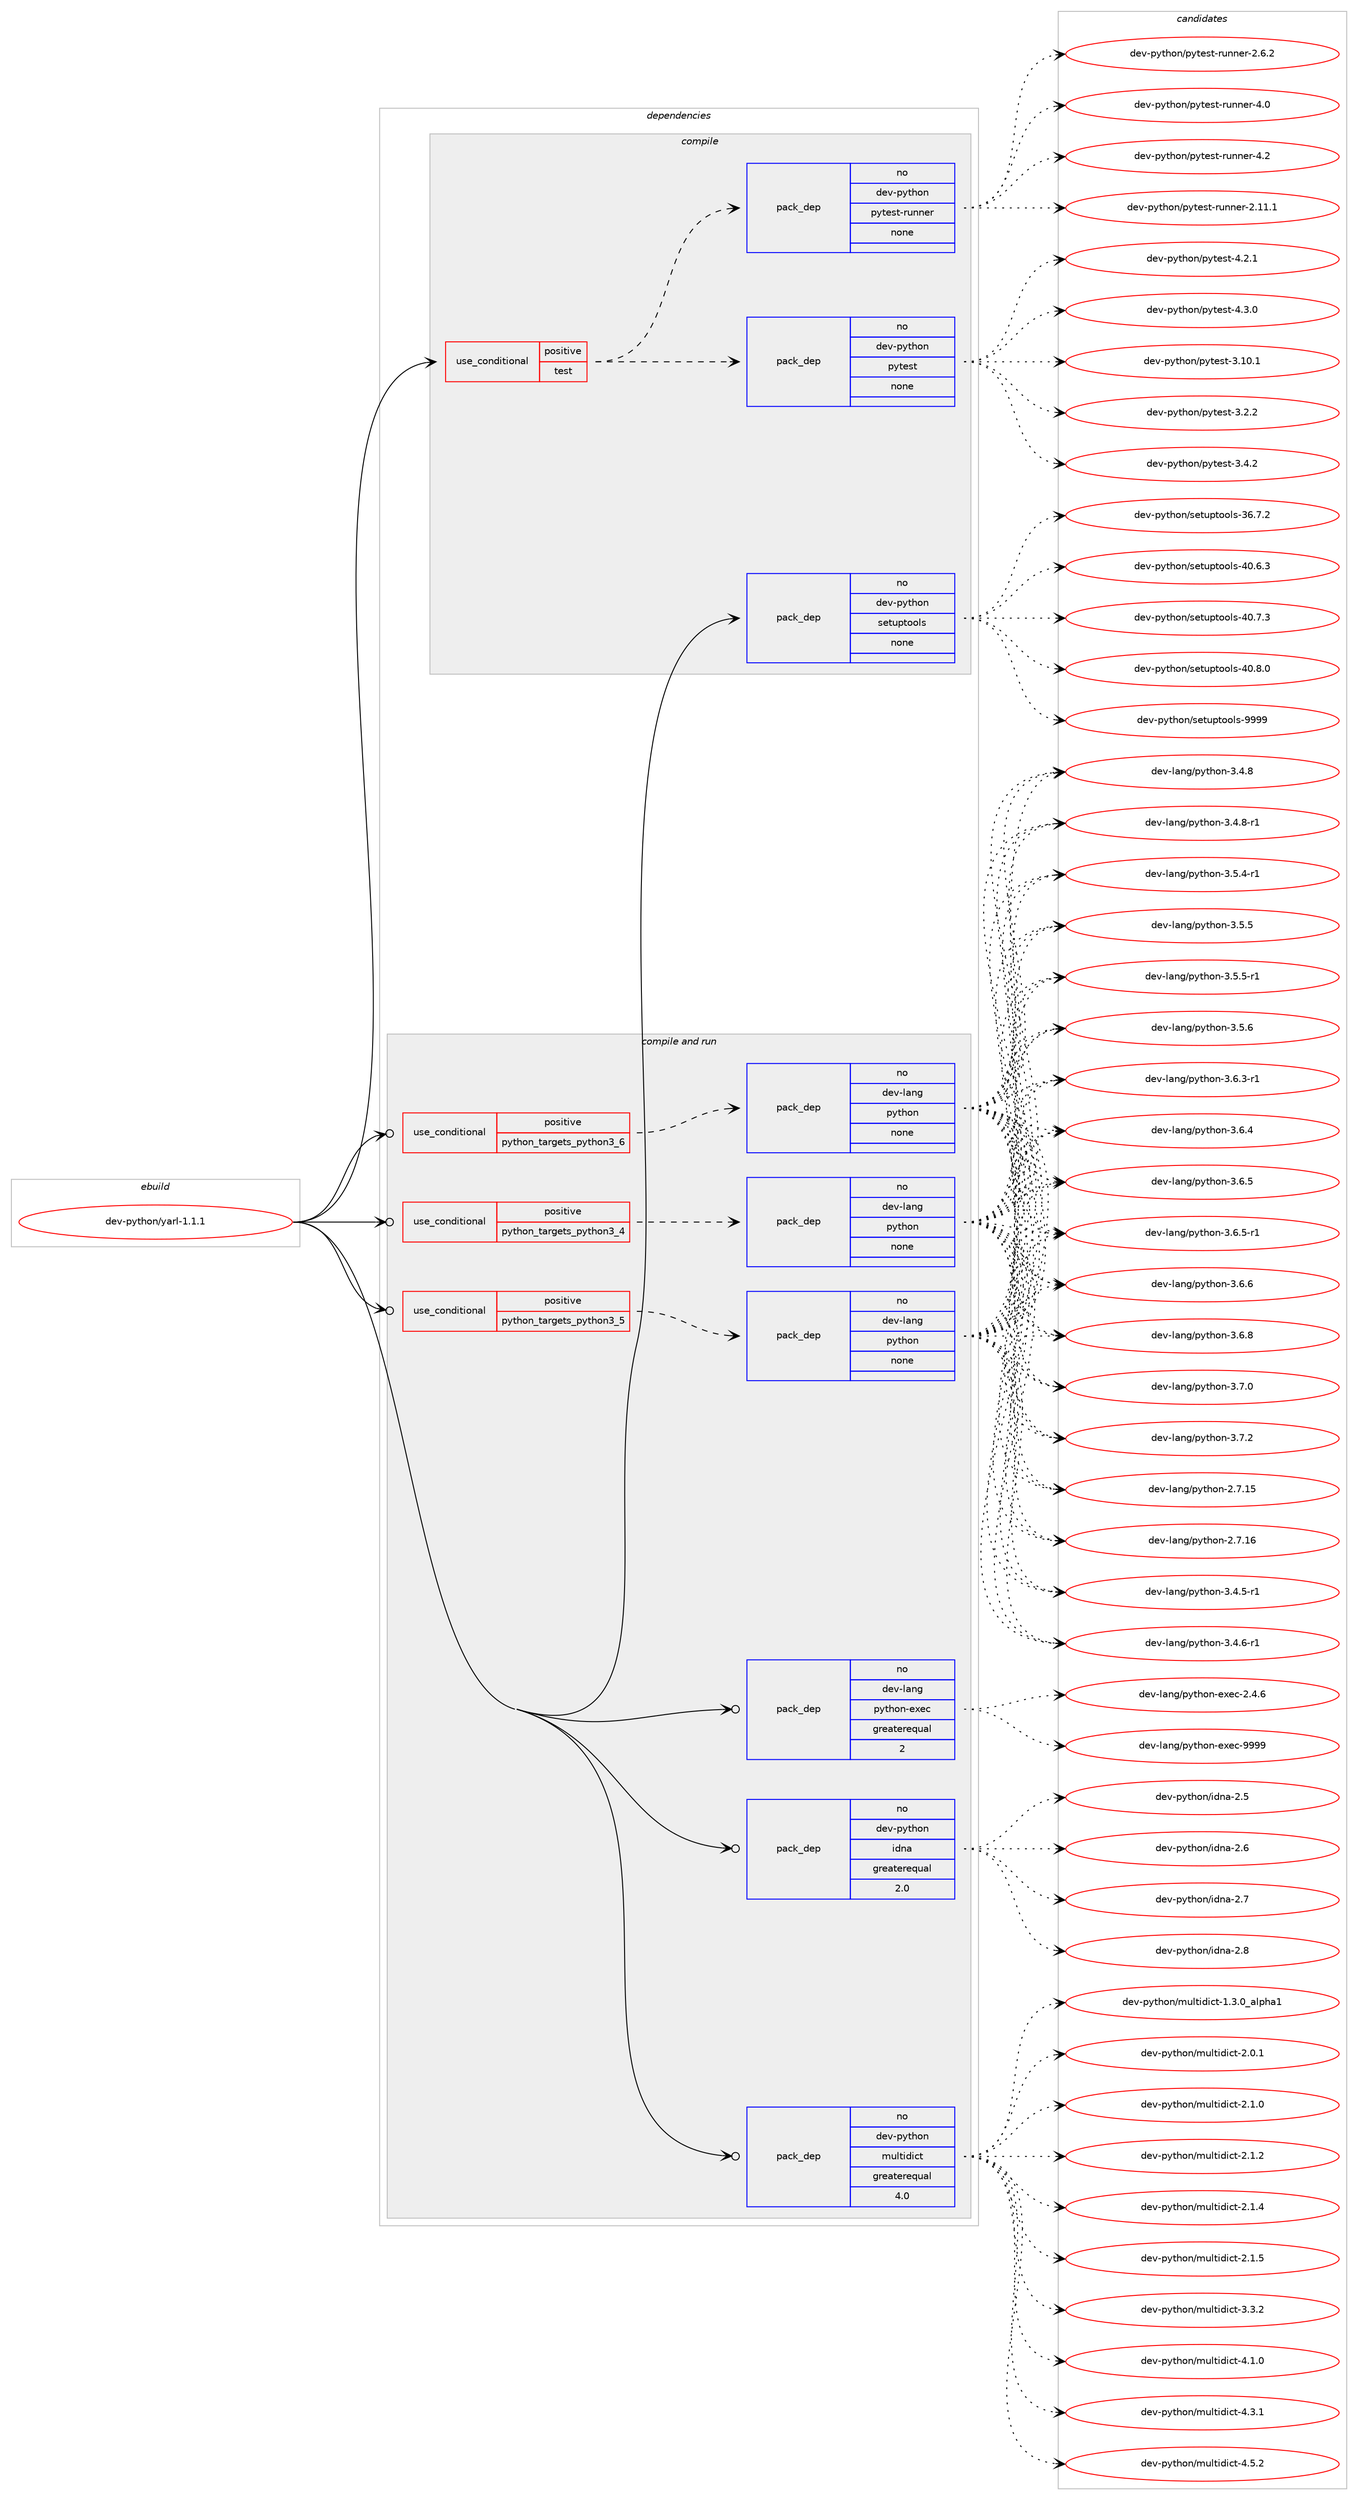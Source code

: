 digraph prolog {

# *************
# Graph options
# *************

newrank=true;
concentrate=true;
compound=true;
graph [rankdir=LR,fontname=Helvetica,fontsize=10,ranksep=1.5];#, ranksep=2.5, nodesep=0.2];
edge  [arrowhead=vee];
node  [fontname=Helvetica,fontsize=10];

# **********
# The ebuild
# **********

subgraph cluster_leftcol {
color=gray;
rank=same;
label=<<i>ebuild</i>>;
id [label="dev-python/yarl-1.1.1", color=red, width=4, href="../dev-python/yarl-1.1.1.svg"];
}

# ****************
# The dependencies
# ****************

subgraph cluster_midcol {
color=gray;
label=<<i>dependencies</i>>;
subgraph cluster_compile {
fillcolor="#eeeeee";
style=filled;
label=<<i>compile</i>>;
subgraph cond387190 {
dependency1448977 [label=<<TABLE BORDER="0" CELLBORDER="1" CELLSPACING="0" CELLPADDING="4"><TR><TD ROWSPAN="3" CELLPADDING="10">use_conditional</TD></TR><TR><TD>positive</TD></TR><TR><TD>test</TD></TR></TABLE>>, shape=none, color=red];
subgraph pack1038416 {
dependency1448978 [label=<<TABLE BORDER="0" CELLBORDER="1" CELLSPACING="0" CELLPADDING="4" WIDTH="220"><TR><TD ROWSPAN="6" CELLPADDING="30">pack_dep</TD></TR><TR><TD WIDTH="110">no</TD></TR><TR><TD>dev-python</TD></TR><TR><TD>pytest</TD></TR><TR><TD>none</TD></TR><TR><TD></TD></TR></TABLE>>, shape=none, color=blue];
}
dependency1448977:e -> dependency1448978:w [weight=20,style="dashed",arrowhead="vee"];
subgraph pack1038417 {
dependency1448979 [label=<<TABLE BORDER="0" CELLBORDER="1" CELLSPACING="0" CELLPADDING="4" WIDTH="220"><TR><TD ROWSPAN="6" CELLPADDING="30">pack_dep</TD></TR><TR><TD WIDTH="110">no</TD></TR><TR><TD>dev-python</TD></TR><TR><TD>pytest-runner</TD></TR><TR><TD>none</TD></TR><TR><TD></TD></TR></TABLE>>, shape=none, color=blue];
}
dependency1448977:e -> dependency1448979:w [weight=20,style="dashed",arrowhead="vee"];
}
id:e -> dependency1448977:w [weight=20,style="solid",arrowhead="vee"];
subgraph pack1038418 {
dependency1448980 [label=<<TABLE BORDER="0" CELLBORDER="1" CELLSPACING="0" CELLPADDING="4" WIDTH="220"><TR><TD ROWSPAN="6" CELLPADDING="30">pack_dep</TD></TR><TR><TD WIDTH="110">no</TD></TR><TR><TD>dev-python</TD></TR><TR><TD>setuptools</TD></TR><TR><TD>none</TD></TR><TR><TD></TD></TR></TABLE>>, shape=none, color=blue];
}
id:e -> dependency1448980:w [weight=20,style="solid",arrowhead="vee"];
}
subgraph cluster_compileandrun {
fillcolor="#eeeeee";
style=filled;
label=<<i>compile and run</i>>;
subgraph cond387191 {
dependency1448981 [label=<<TABLE BORDER="0" CELLBORDER="1" CELLSPACING="0" CELLPADDING="4"><TR><TD ROWSPAN="3" CELLPADDING="10">use_conditional</TD></TR><TR><TD>positive</TD></TR><TR><TD>python_targets_python3_4</TD></TR></TABLE>>, shape=none, color=red];
subgraph pack1038419 {
dependency1448982 [label=<<TABLE BORDER="0" CELLBORDER="1" CELLSPACING="0" CELLPADDING="4" WIDTH="220"><TR><TD ROWSPAN="6" CELLPADDING="30">pack_dep</TD></TR><TR><TD WIDTH="110">no</TD></TR><TR><TD>dev-lang</TD></TR><TR><TD>python</TD></TR><TR><TD>none</TD></TR><TR><TD></TD></TR></TABLE>>, shape=none, color=blue];
}
dependency1448981:e -> dependency1448982:w [weight=20,style="dashed",arrowhead="vee"];
}
id:e -> dependency1448981:w [weight=20,style="solid",arrowhead="odotvee"];
subgraph cond387192 {
dependency1448983 [label=<<TABLE BORDER="0" CELLBORDER="1" CELLSPACING="0" CELLPADDING="4"><TR><TD ROWSPAN="3" CELLPADDING="10">use_conditional</TD></TR><TR><TD>positive</TD></TR><TR><TD>python_targets_python3_5</TD></TR></TABLE>>, shape=none, color=red];
subgraph pack1038420 {
dependency1448984 [label=<<TABLE BORDER="0" CELLBORDER="1" CELLSPACING="0" CELLPADDING="4" WIDTH="220"><TR><TD ROWSPAN="6" CELLPADDING="30">pack_dep</TD></TR><TR><TD WIDTH="110">no</TD></TR><TR><TD>dev-lang</TD></TR><TR><TD>python</TD></TR><TR><TD>none</TD></TR><TR><TD></TD></TR></TABLE>>, shape=none, color=blue];
}
dependency1448983:e -> dependency1448984:w [weight=20,style="dashed",arrowhead="vee"];
}
id:e -> dependency1448983:w [weight=20,style="solid",arrowhead="odotvee"];
subgraph cond387193 {
dependency1448985 [label=<<TABLE BORDER="0" CELLBORDER="1" CELLSPACING="0" CELLPADDING="4"><TR><TD ROWSPAN="3" CELLPADDING="10">use_conditional</TD></TR><TR><TD>positive</TD></TR><TR><TD>python_targets_python3_6</TD></TR></TABLE>>, shape=none, color=red];
subgraph pack1038421 {
dependency1448986 [label=<<TABLE BORDER="0" CELLBORDER="1" CELLSPACING="0" CELLPADDING="4" WIDTH="220"><TR><TD ROWSPAN="6" CELLPADDING="30">pack_dep</TD></TR><TR><TD WIDTH="110">no</TD></TR><TR><TD>dev-lang</TD></TR><TR><TD>python</TD></TR><TR><TD>none</TD></TR><TR><TD></TD></TR></TABLE>>, shape=none, color=blue];
}
dependency1448985:e -> dependency1448986:w [weight=20,style="dashed",arrowhead="vee"];
}
id:e -> dependency1448985:w [weight=20,style="solid",arrowhead="odotvee"];
subgraph pack1038422 {
dependency1448987 [label=<<TABLE BORDER="0" CELLBORDER="1" CELLSPACING="0" CELLPADDING="4" WIDTH="220"><TR><TD ROWSPAN="6" CELLPADDING="30">pack_dep</TD></TR><TR><TD WIDTH="110">no</TD></TR><TR><TD>dev-lang</TD></TR><TR><TD>python-exec</TD></TR><TR><TD>greaterequal</TD></TR><TR><TD>2</TD></TR></TABLE>>, shape=none, color=blue];
}
id:e -> dependency1448987:w [weight=20,style="solid",arrowhead="odotvee"];
subgraph pack1038423 {
dependency1448988 [label=<<TABLE BORDER="0" CELLBORDER="1" CELLSPACING="0" CELLPADDING="4" WIDTH="220"><TR><TD ROWSPAN="6" CELLPADDING="30">pack_dep</TD></TR><TR><TD WIDTH="110">no</TD></TR><TR><TD>dev-python</TD></TR><TR><TD>idna</TD></TR><TR><TD>greaterequal</TD></TR><TR><TD>2.0</TD></TR></TABLE>>, shape=none, color=blue];
}
id:e -> dependency1448988:w [weight=20,style="solid",arrowhead="odotvee"];
subgraph pack1038424 {
dependency1448989 [label=<<TABLE BORDER="0" CELLBORDER="1" CELLSPACING="0" CELLPADDING="4" WIDTH="220"><TR><TD ROWSPAN="6" CELLPADDING="30">pack_dep</TD></TR><TR><TD WIDTH="110">no</TD></TR><TR><TD>dev-python</TD></TR><TR><TD>multidict</TD></TR><TR><TD>greaterequal</TD></TR><TR><TD>4.0</TD></TR></TABLE>>, shape=none, color=blue];
}
id:e -> dependency1448989:w [weight=20,style="solid",arrowhead="odotvee"];
}
subgraph cluster_run {
fillcolor="#eeeeee";
style=filled;
label=<<i>run</i>>;
}
}

# **************
# The candidates
# **************

subgraph cluster_choices {
rank=same;
color=gray;
label=<<i>candidates</i>>;

subgraph choice1038416 {
color=black;
nodesep=1;
choice100101118451121211161041111104711212111610111511645514649484649 [label="dev-python/pytest-3.10.1", color=red, width=4,href="../dev-python/pytest-3.10.1.svg"];
choice1001011184511212111610411111047112121116101115116455146504650 [label="dev-python/pytest-3.2.2", color=red, width=4,href="../dev-python/pytest-3.2.2.svg"];
choice1001011184511212111610411111047112121116101115116455146524650 [label="dev-python/pytest-3.4.2", color=red, width=4,href="../dev-python/pytest-3.4.2.svg"];
choice1001011184511212111610411111047112121116101115116455246504649 [label="dev-python/pytest-4.2.1", color=red, width=4,href="../dev-python/pytest-4.2.1.svg"];
choice1001011184511212111610411111047112121116101115116455246514648 [label="dev-python/pytest-4.3.0", color=red, width=4,href="../dev-python/pytest-4.3.0.svg"];
dependency1448978:e -> choice100101118451121211161041111104711212111610111511645514649484649:w [style=dotted,weight="100"];
dependency1448978:e -> choice1001011184511212111610411111047112121116101115116455146504650:w [style=dotted,weight="100"];
dependency1448978:e -> choice1001011184511212111610411111047112121116101115116455146524650:w [style=dotted,weight="100"];
dependency1448978:e -> choice1001011184511212111610411111047112121116101115116455246504649:w [style=dotted,weight="100"];
dependency1448978:e -> choice1001011184511212111610411111047112121116101115116455246514648:w [style=dotted,weight="100"];
}
subgraph choice1038417 {
color=black;
nodesep=1;
choice10010111845112121116104111110471121211161011151164511411711011010111445504649494649 [label="dev-python/pytest-runner-2.11.1", color=red, width=4,href="../dev-python/pytest-runner-2.11.1.svg"];
choice100101118451121211161041111104711212111610111511645114117110110101114455046544650 [label="dev-python/pytest-runner-2.6.2", color=red, width=4,href="../dev-python/pytest-runner-2.6.2.svg"];
choice10010111845112121116104111110471121211161011151164511411711011010111445524648 [label="dev-python/pytest-runner-4.0", color=red, width=4,href="../dev-python/pytest-runner-4.0.svg"];
choice10010111845112121116104111110471121211161011151164511411711011010111445524650 [label="dev-python/pytest-runner-4.2", color=red, width=4,href="../dev-python/pytest-runner-4.2.svg"];
dependency1448979:e -> choice10010111845112121116104111110471121211161011151164511411711011010111445504649494649:w [style=dotted,weight="100"];
dependency1448979:e -> choice100101118451121211161041111104711212111610111511645114117110110101114455046544650:w [style=dotted,weight="100"];
dependency1448979:e -> choice10010111845112121116104111110471121211161011151164511411711011010111445524648:w [style=dotted,weight="100"];
dependency1448979:e -> choice10010111845112121116104111110471121211161011151164511411711011010111445524650:w [style=dotted,weight="100"];
}
subgraph choice1038418 {
color=black;
nodesep=1;
choice100101118451121211161041111104711510111611711211611111110811545515446554650 [label="dev-python/setuptools-36.7.2", color=red, width=4,href="../dev-python/setuptools-36.7.2.svg"];
choice100101118451121211161041111104711510111611711211611111110811545524846544651 [label="dev-python/setuptools-40.6.3", color=red, width=4,href="../dev-python/setuptools-40.6.3.svg"];
choice100101118451121211161041111104711510111611711211611111110811545524846554651 [label="dev-python/setuptools-40.7.3", color=red, width=4,href="../dev-python/setuptools-40.7.3.svg"];
choice100101118451121211161041111104711510111611711211611111110811545524846564648 [label="dev-python/setuptools-40.8.0", color=red, width=4,href="../dev-python/setuptools-40.8.0.svg"];
choice10010111845112121116104111110471151011161171121161111111081154557575757 [label="dev-python/setuptools-9999", color=red, width=4,href="../dev-python/setuptools-9999.svg"];
dependency1448980:e -> choice100101118451121211161041111104711510111611711211611111110811545515446554650:w [style=dotted,weight="100"];
dependency1448980:e -> choice100101118451121211161041111104711510111611711211611111110811545524846544651:w [style=dotted,weight="100"];
dependency1448980:e -> choice100101118451121211161041111104711510111611711211611111110811545524846554651:w [style=dotted,weight="100"];
dependency1448980:e -> choice100101118451121211161041111104711510111611711211611111110811545524846564648:w [style=dotted,weight="100"];
dependency1448980:e -> choice10010111845112121116104111110471151011161171121161111111081154557575757:w [style=dotted,weight="100"];
}
subgraph choice1038419 {
color=black;
nodesep=1;
choice10010111845108971101034711212111610411111045504655464953 [label="dev-lang/python-2.7.15", color=red, width=4,href="../dev-lang/python-2.7.15.svg"];
choice10010111845108971101034711212111610411111045504655464954 [label="dev-lang/python-2.7.16", color=red, width=4,href="../dev-lang/python-2.7.16.svg"];
choice1001011184510897110103471121211161041111104551465246534511449 [label="dev-lang/python-3.4.5-r1", color=red, width=4,href="../dev-lang/python-3.4.5-r1.svg"];
choice1001011184510897110103471121211161041111104551465246544511449 [label="dev-lang/python-3.4.6-r1", color=red, width=4,href="../dev-lang/python-3.4.6-r1.svg"];
choice100101118451089711010347112121116104111110455146524656 [label="dev-lang/python-3.4.8", color=red, width=4,href="../dev-lang/python-3.4.8.svg"];
choice1001011184510897110103471121211161041111104551465246564511449 [label="dev-lang/python-3.4.8-r1", color=red, width=4,href="../dev-lang/python-3.4.8-r1.svg"];
choice1001011184510897110103471121211161041111104551465346524511449 [label="dev-lang/python-3.5.4-r1", color=red, width=4,href="../dev-lang/python-3.5.4-r1.svg"];
choice100101118451089711010347112121116104111110455146534653 [label="dev-lang/python-3.5.5", color=red, width=4,href="../dev-lang/python-3.5.5.svg"];
choice1001011184510897110103471121211161041111104551465346534511449 [label="dev-lang/python-3.5.5-r1", color=red, width=4,href="../dev-lang/python-3.5.5-r1.svg"];
choice100101118451089711010347112121116104111110455146534654 [label="dev-lang/python-3.5.6", color=red, width=4,href="../dev-lang/python-3.5.6.svg"];
choice1001011184510897110103471121211161041111104551465446514511449 [label="dev-lang/python-3.6.3-r1", color=red, width=4,href="../dev-lang/python-3.6.3-r1.svg"];
choice100101118451089711010347112121116104111110455146544652 [label="dev-lang/python-3.6.4", color=red, width=4,href="../dev-lang/python-3.6.4.svg"];
choice100101118451089711010347112121116104111110455146544653 [label="dev-lang/python-3.6.5", color=red, width=4,href="../dev-lang/python-3.6.5.svg"];
choice1001011184510897110103471121211161041111104551465446534511449 [label="dev-lang/python-3.6.5-r1", color=red, width=4,href="../dev-lang/python-3.6.5-r1.svg"];
choice100101118451089711010347112121116104111110455146544654 [label="dev-lang/python-3.6.6", color=red, width=4,href="../dev-lang/python-3.6.6.svg"];
choice100101118451089711010347112121116104111110455146544656 [label="dev-lang/python-3.6.8", color=red, width=4,href="../dev-lang/python-3.6.8.svg"];
choice100101118451089711010347112121116104111110455146554648 [label="dev-lang/python-3.7.0", color=red, width=4,href="../dev-lang/python-3.7.0.svg"];
choice100101118451089711010347112121116104111110455146554650 [label="dev-lang/python-3.7.2", color=red, width=4,href="../dev-lang/python-3.7.2.svg"];
dependency1448982:e -> choice10010111845108971101034711212111610411111045504655464953:w [style=dotted,weight="100"];
dependency1448982:e -> choice10010111845108971101034711212111610411111045504655464954:w [style=dotted,weight="100"];
dependency1448982:e -> choice1001011184510897110103471121211161041111104551465246534511449:w [style=dotted,weight="100"];
dependency1448982:e -> choice1001011184510897110103471121211161041111104551465246544511449:w [style=dotted,weight="100"];
dependency1448982:e -> choice100101118451089711010347112121116104111110455146524656:w [style=dotted,weight="100"];
dependency1448982:e -> choice1001011184510897110103471121211161041111104551465246564511449:w [style=dotted,weight="100"];
dependency1448982:e -> choice1001011184510897110103471121211161041111104551465346524511449:w [style=dotted,weight="100"];
dependency1448982:e -> choice100101118451089711010347112121116104111110455146534653:w [style=dotted,weight="100"];
dependency1448982:e -> choice1001011184510897110103471121211161041111104551465346534511449:w [style=dotted,weight="100"];
dependency1448982:e -> choice100101118451089711010347112121116104111110455146534654:w [style=dotted,weight="100"];
dependency1448982:e -> choice1001011184510897110103471121211161041111104551465446514511449:w [style=dotted,weight="100"];
dependency1448982:e -> choice100101118451089711010347112121116104111110455146544652:w [style=dotted,weight="100"];
dependency1448982:e -> choice100101118451089711010347112121116104111110455146544653:w [style=dotted,weight="100"];
dependency1448982:e -> choice1001011184510897110103471121211161041111104551465446534511449:w [style=dotted,weight="100"];
dependency1448982:e -> choice100101118451089711010347112121116104111110455146544654:w [style=dotted,weight="100"];
dependency1448982:e -> choice100101118451089711010347112121116104111110455146544656:w [style=dotted,weight="100"];
dependency1448982:e -> choice100101118451089711010347112121116104111110455146554648:w [style=dotted,weight="100"];
dependency1448982:e -> choice100101118451089711010347112121116104111110455146554650:w [style=dotted,weight="100"];
}
subgraph choice1038420 {
color=black;
nodesep=1;
choice10010111845108971101034711212111610411111045504655464953 [label="dev-lang/python-2.7.15", color=red, width=4,href="../dev-lang/python-2.7.15.svg"];
choice10010111845108971101034711212111610411111045504655464954 [label="dev-lang/python-2.7.16", color=red, width=4,href="../dev-lang/python-2.7.16.svg"];
choice1001011184510897110103471121211161041111104551465246534511449 [label="dev-lang/python-3.4.5-r1", color=red, width=4,href="../dev-lang/python-3.4.5-r1.svg"];
choice1001011184510897110103471121211161041111104551465246544511449 [label="dev-lang/python-3.4.6-r1", color=red, width=4,href="../dev-lang/python-3.4.6-r1.svg"];
choice100101118451089711010347112121116104111110455146524656 [label="dev-lang/python-3.4.8", color=red, width=4,href="../dev-lang/python-3.4.8.svg"];
choice1001011184510897110103471121211161041111104551465246564511449 [label="dev-lang/python-3.4.8-r1", color=red, width=4,href="../dev-lang/python-3.4.8-r1.svg"];
choice1001011184510897110103471121211161041111104551465346524511449 [label="dev-lang/python-3.5.4-r1", color=red, width=4,href="../dev-lang/python-3.5.4-r1.svg"];
choice100101118451089711010347112121116104111110455146534653 [label="dev-lang/python-3.5.5", color=red, width=4,href="../dev-lang/python-3.5.5.svg"];
choice1001011184510897110103471121211161041111104551465346534511449 [label="dev-lang/python-3.5.5-r1", color=red, width=4,href="../dev-lang/python-3.5.5-r1.svg"];
choice100101118451089711010347112121116104111110455146534654 [label="dev-lang/python-3.5.6", color=red, width=4,href="../dev-lang/python-3.5.6.svg"];
choice1001011184510897110103471121211161041111104551465446514511449 [label="dev-lang/python-3.6.3-r1", color=red, width=4,href="../dev-lang/python-3.6.3-r1.svg"];
choice100101118451089711010347112121116104111110455146544652 [label="dev-lang/python-3.6.4", color=red, width=4,href="../dev-lang/python-3.6.4.svg"];
choice100101118451089711010347112121116104111110455146544653 [label="dev-lang/python-3.6.5", color=red, width=4,href="../dev-lang/python-3.6.5.svg"];
choice1001011184510897110103471121211161041111104551465446534511449 [label="dev-lang/python-3.6.5-r1", color=red, width=4,href="../dev-lang/python-3.6.5-r1.svg"];
choice100101118451089711010347112121116104111110455146544654 [label="dev-lang/python-3.6.6", color=red, width=4,href="../dev-lang/python-3.6.6.svg"];
choice100101118451089711010347112121116104111110455146544656 [label="dev-lang/python-3.6.8", color=red, width=4,href="../dev-lang/python-3.6.8.svg"];
choice100101118451089711010347112121116104111110455146554648 [label="dev-lang/python-3.7.0", color=red, width=4,href="../dev-lang/python-3.7.0.svg"];
choice100101118451089711010347112121116104111110455146554650 [label="dev-lang/python-3.7.2", color=red, width=4,href="../dev-lang/python-3.7.2.svg"];
dependency1448984:e -> choice10010111845108971101034711212111610411111045504655464953:w [style=dotted,weight="100"];
dependency1448984:e -> choice10010111845108971101034711212111610411111045504655464954:w [style=dotted,weight="100"];
dependency1448984:e -> choice1001011184510897110103471121211161041111104551465246534511449:w [style=dotted,weight="100"];
dependency1448984:e -> choice1001011184510897110103471121211161041111104551465246544511449:w [style=dotted,weight="100"];
dependency1448984:e -> choice100101118451089711010347112121116104111110455146524656:w [style=dotted,weight="100"];
dependency1448984:e -> choice1001011184510897110103471121211161041111104551465246564511449:w [style=dotted,weight="100"];
dependency1448984:e -> choice1001011184510897110103471121211161041111104551465346524511449:w [style=dotted,weight="100"];
dependency1448984:e -> choice100101118451089711010347112121116104111110455146534653:w [style=dotted,weight="100"];
dependency1448984:e -> choice1001011184510897110103471121211161041111104551465346534511449:w [style=dotted,weight="100"];
dependency1448984:e -> choice100101118451089711010347112121116104111110455146534654:w [style=dotted,weight="100"];
dependency1448984:e -> choice1001011184510897110103471121211161041111104551465446514511449:w [style=dotted,weight="100"];
dependency1448984:e -> choice100101118451089711010347112121116104111110455146544652:w [style=dotted,weight="100"];
dependency1448984:e -> choice100101118451089711010347112121116104111110455146544653:w [style=dotted,weight="100"];
dependency1448984:e -> choice1001011184510897110103471121211161041111104551465446534511449:w [style=dotted,weight="100"];
dependency1448984:e -> choice100101118451089711010347112121116104111110455146544654:w [style=dotted,weight="100"];
dependency1448984:e -> choice100101118451089711010347112121116104111110455146544656:w [style=dotted,weight="100"];
dependency1448984:e -> choice100101118451089711010347112121116104111110455146554648:w [style=dotted,weight="100"];
dependency1448984:e -> choice100101118451089711010347112121116104111110455146554650:w [style=dotted,weight="100"];
}
subgraph choice1038421 {
color=black;
nodesep=1;
choice10010111845108971101034711212111610411111045504655464953 [label="dev-lang/python-2.7.15", color=red, width=4,href="../dev-lang/python-2.7.15.svg"];
choice10010111845108971101034711212111610411111045504655464954 [label="dev-lang/python-2.7.16", color=red, width=4,href="../dev-lang/python-2.7.16.svg"];
choice1001011184510897110103471121211161041111104551465246534511449 [label="dev-lang/python-3.4.5-r1", color=red, width=4,href="../dev-lang/python-3.4.5-r1.svg"];
choice1001011184510897110103471121211161041111104551465246544511449 [label="dev-lang/python-3.4.6-r1", color=red, width=4,href="../dev-lang/python-3.4.6-r1.svg"];
choice100101118451089711010347112121116104111110455146524656 [label="dev-lang/python-3.4.8", color=red, width=4,href="../dev-lang/python-3.4.8.svg"];
choice1001011184510897110103471121211161041111104551465246564511449 [label="dev-lang/python-3.4.8-r1", color=red, width=4,href="../dev-lang/python-3.4.8-r1.svg"];
choice1001011184510897110103471121211161041111104551465346524511449 [label="dev-lang/python-3.5.4-r1", color=red, width=4,href="../dev-lang/python-3.5.4-r1.svg"];
choice100101118451089711010347112121116104111110455146534653 [label="dev-lang/python-3.5.5", color=red, width=4,href="../dev-lang/python-3.5.5.svg"];
choice1001011184510897110103471121211161041111104551465346534511449 [label="dev-lang/python-3.5.5-r1", color=red, width=4,href="../dev-lang/python-3.5.5-r1.svg"];
choice100101118451089711010347112121116104111110455146534654 [label="dev-lang/python-3.5.6", color=red, width=4,href="../dev-lang/python-3.5.6.svg"];
choice1001011184510897110103471121211161041111104551465446514511449 [label="dev-lang/python-3.6.3-r1", color=red, width=4,href="../dev-lang/python-3.6.3-r1.svg"];
choice100101118451089711010347112121116104111110455146544652 [label="dev-lang/python-3.6.4", color=red, width=4,href="../dev-lang/python-3.6.4.svg"];
choice100101118451089711010347112121116104111110455146544653 [label="dev-lang/python-3.6.5", color=red, width=4,href="../dev-lang/python-3.6.5.svg"];
choice1001011184510897110103471121211161041111104551465446534511449 [label="dev-lang/python-3.6.5-r1", color=red, width=4,href="../dev-lang/python-3.6.5-r1.svg"];
choice100101118451089711010347112121116104111110455146544654 [label="dev-lang/python-3.6.6", color=red, width=4,href="../dev-lang/python-3.6.6.svg"];
choice100101118451089711010347112121116104111110455146544656 [label="dev-lang/python-3.6.8", color=red, width=4,href="../dev-lang/python-3.6.8.svg"];
choice100101118451089711010347112121116104111110455146554648 [label="dev-lang/python-3.7.0", color=red, width=4,href="../dev-lang/python-3.7.0.svg"];
choice100101118451089711010347112121116104111110455146554650 [label="dev-lang/python-3.7.2", color=red, width=4,href="../dev-lang/python-3.7.2.svg"];
dependency1448986:e -> choice10010111845108971101034711212111610411111045504655464953:w [style=dotted,weight="100"];
dependency1448986:e -> choice10010111845108971101034711212111610411111045504655464954:w [style=dotted,weight="100"];
dependency1448986:e -> choice1001011184510897110103471121211161041111104551465246534511449:w [style=dotted,weight="100"];
dependency1448986:e -> choice1001011184510897110103471121211161041111104551465246544511449:w [style=dotted,weight="100"];
dependency1448986:e -> choice100101118451089711010347112121116104111110455146524656:w [style=dotted,weight="100"];
dependency1448986:e -> choice1001011184510897110103471121211161041111104551465246564511449:w [style=dotted,weight="100"];
dependency1448986:e -> choice1001011184510897110103471121211161041111104551465346524511449:w [style=dotted,weight="100"];
dependency1448986:e -> choice100101118451089711010347112121116104111110455146534653:w [style=dotted,weight="100"];
dependency1448986:e -> choice1001011184510897110103471121211161041111104551465346534511449:w [style=dotted,weight="100"];
dependency1448986:e -> choice100101118451089711010347112121116104111110455146534654:w [style=dotted,weight="100"];
dependency1448986:e -> choice1001011184510897110103471121211161041111104551465446514511449:w [style=dotted,weight="100"];
dependency1448986:e -> choice100101118451089711010347112121116104111110455146544652:w [style=dotted,weight="100"];
dependency1448986:e -> choice100101118451089711010347112121116104111110455146544653:w [style=dotted,weight="100"];
dependency1448986:e -> choice1001011184510897110103471121211161041111104551465446534511449:w [style=dotted,weight="100"];
dependency1448986:e -> choice100101118451089711010347112121116104111110455146544654:w [style=dotted,weight="100"];
dependency1448986:e -> choice100101118451089711010347112121116104111110455146544656:w [style=dotted,weight="100"];
dependency1448986:e -> choice100101118451089711010347112121116104111110455146554648:w [style=dotted,weight="100"];
dependency1448986:e -> choice100101118451089711010347112121116104111110455146554650:w [style=dotted,weight="100"];
}
subgraph choice1038422 {
color=black;
nodesep=1;
choice1001011184510897110103471121211161041111104510112010199455046524654 [label="dev-lang/python-exec-2.4.6", color=red, width=4,href="../dev-lang/python-exec-2.4.6.svg"];
choice10010111845108971101034711212111610411111045101120101994557575757 [label="dev-lang/python-exec-9999", color=red, width=4,href="../dev-lang/python-exec-9999.svg"];
dependency1448987:e -> choice1001011184510897110103471121211161041111104510112010199455046524654:w [style=dotted,weight="100"];
dependency1448987:e -> choice10010111845108971101034711212111610411111045101120101994557575757:w [style=dotted,weight="100"];
}
subgraph choice1038423 {
color=black;
nodesep=1;
choice10010111845112121116104111110471051001109745504653 [label="dev-python/idna-2.5", color=red, width=4,href="../dev-python/idna-2.5.svg"];
choice10010111845112121116104111110471051001109745504654 [label="dev-python/idna-2.6", color=red, width=4,href="../dev-python/idna-2.6.svg"];
choice10010111845112121116104111110471051001109745504655 [label="dev-python/idna-2.7", color=red, width=4,href="../dev-python/idna-2.7.svg"];
choice10010111845112121116104111110471051001109745504656 [label="dev-python/idna-2.8", color=red, width=4,href="../dev-python/idna-2.8.svg"];
dependency1448988:e -> choice10010111845112121116104111110471051001109745504653:w [style=dotted,weight="100"];
dependency1448988:e -> choice10010111845112121116104111110471051001109745504654:w [style=dotted,weight="100"];
dependency1448988:e -> choice10010111845112121116104111110471051001109745504655:w [style=dotted,weight="100"];
dependency1448988:e -> choice10010111845112121116104111110471051001109745504656:w [style=dotted,weight="100"];
}
subgraph choice1038424 {
color=black;
nodesep=1;
choice10010111845112121116104111110471091171081161051001059911645494651464895971081121049749 [label="dev-python/multidict-1.3.0_alpha1", color=red, width=4,href="../dev-python/multidict-1.3.0_alpha1.svg"];
choice100101118451121211161041111104710911710811610510010599116455046484649 [label="dev-python/multidict-2.0.1", color=red, width=4,href="../dev-python/multidict-2.0.1.svg"];
choice100101118451121211161041111104710911710811610510010599116455046494648 [label="dev-python/multidict-2.1.0", color=red, width=4,href="../dev-python/multidict-2.1.0.svg"];
choice100101118451121211161041111104710911710811610510010599116455046494650 [label="dev-python/multidict-2.1.2", color=red, width=4,href="../dev-python/multidict-2.1.2.svg"];
choice100101118451121211161041111104710911710811610510010599116455046494652 [label="dev-python/multidict-2.1.4", color=red, width=4,href="../dev-python/multidict-2.1.4.svg"];
choice100101118451121211161041111104710911710811610510010599116455046494653 [label="dev-python/multidict-2.1.5", color=red, width=4,href="../dev-python/multidict-2.1.5.svg"];
choice100101118451121211161041111104710911710811610510010599116455146514650 [label="dev-python/multidict-3.3.2", color=red, width=4,href="../dev-python/multidict-3.3.2.svg"];
choice100101118451121211161041111104710911710811610510010599116455246494648 [label="dev-python/multidict-4.1.0", color=red, width=4,href="../dev-python/multidict-4.1.0.svg"];
choice100101118451121211161041111104710911710811610510010599116455246514649 [label="dev-python/multidict-4.3.1", color=red, width=4,href="../dev-python/multidict-4.3.1.svg"];
choice100101118451121211161041111104710911710811610510010599116455246534650 [label="dev-python/multidict-4.5.2", color=red, width=4,href="../dev-python/multidict-4.5.2.svg"];
dependency1448989:e -> choice10010111845112121116104111110471091171081161051001059911645494651464895971081121049749:w [style=dotted,weight="100"];
dependency1448989:e -> choice100101118451121211161041111104710911710811610510010599116455046484649:w [style=dotted,weight="100"];
dependency1448989:e -> choice100101118451121211161041111104710911710811610510010599116455046494648:w [style=dotted,weight="100"];
dependency1448989:e -> choice100101118451121211161041111104710911710811610510010599116455046494650:w [style=dotted,weight="100"];
dependency1448989:e -> choice100101118451121211161041111104710911710811610510010599116455046494652:w [style=dotted,weight="100"];
dependency1448989:e -> choice100101118451121211161041111104710911710811610510010599116455046494653:w [style=dotted,weight="100"];
dependency1448989:e -> choice100101118451121211161041111104710911710811610510010599116455146514650:w [style=dotted,weight="100"];
dependency1448989:e -> choice100101118451121211161041111104710911710811610510010599116455246494648:w [style=dotted,weight="100"];
dependency1448989:e -> choice100101118451121211161041111104710911710811610510010599116455246514649:w [style=dotted,weight="100"];
dependency1448989:e -> choice100101118451121211161041111104710911710811610510010599116455246534650:w [style=dotted,weight="100"];
}
}

}
